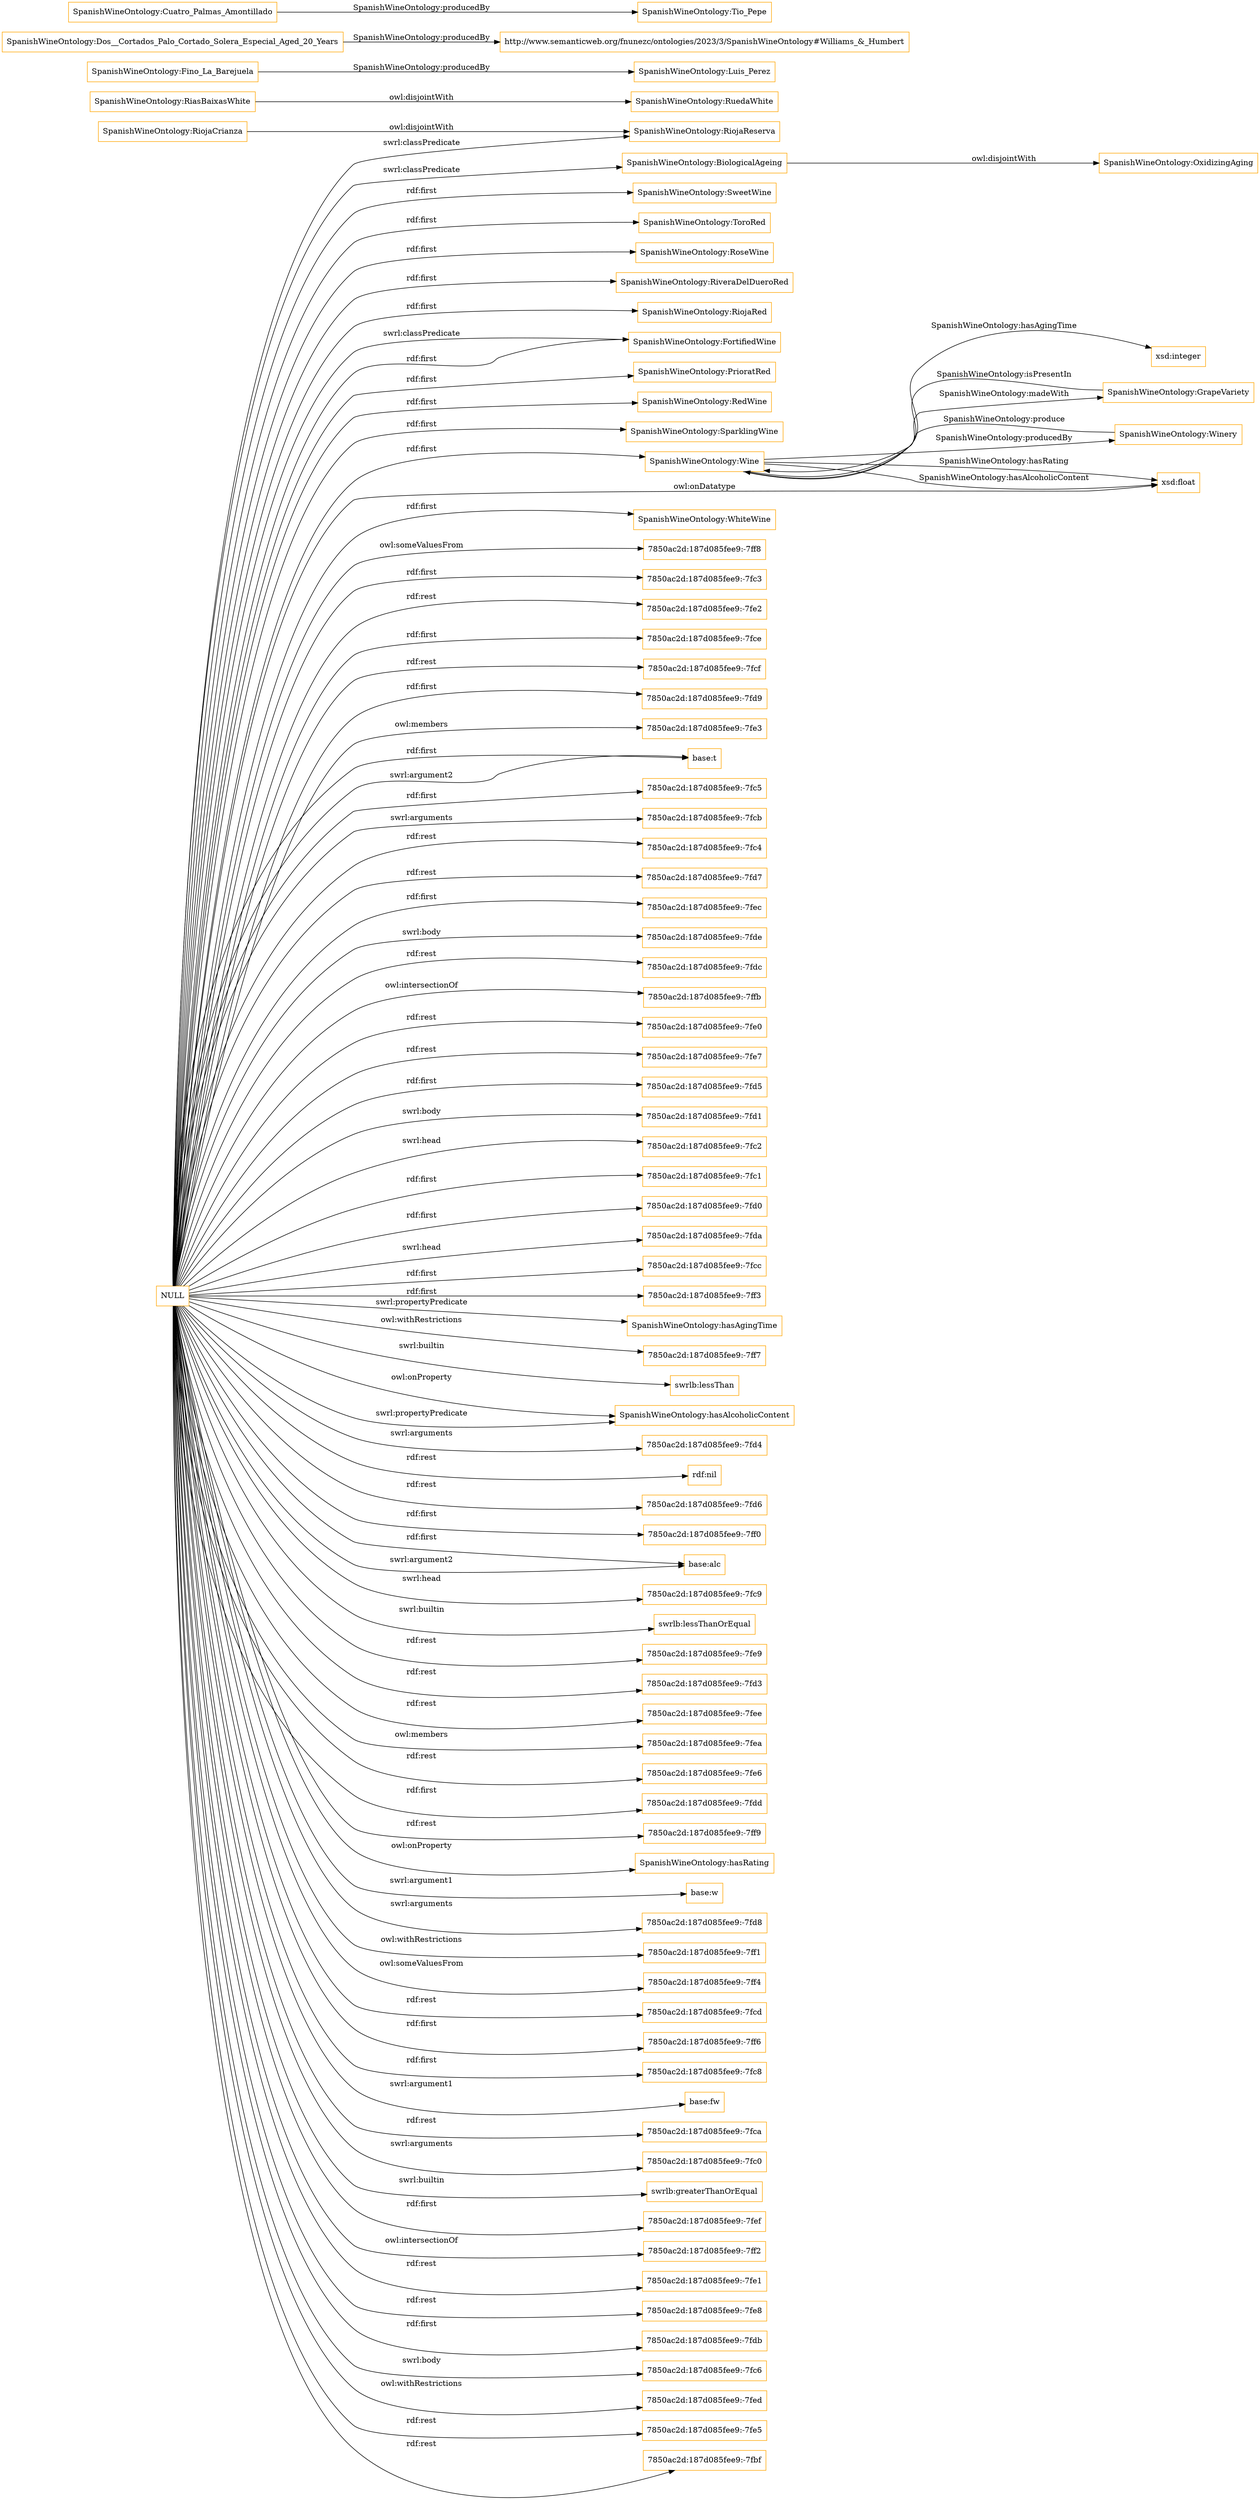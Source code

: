 digraph ar2dtool_diagram { 
rankdir=LR;
size="1501"
node [shape = rectangle, color="orange"]; "SpanishWineOntology:OxidizingAging" "SpanishWineOntology:GrapeVariety" "SpanishWineOntology:RiasBaixasWhite" "SpanishWineOntology:SweetWine" "SpanishWineOntology:ToroRed" "SpanishWineOntology:RoseWine" "SpanishWineOntology:RiveraDelDueroRed" "SpanishWineOntology:RiojaRed" "SpanishWineOntology:RuedaWhite" "SpanishWineOntology:FortifiedWine" "SpanishWineOntology:PrioratRed" "SpanishWineOntology:RedWine" "SpanishWineOntology:SparklingWine" "SpanishWineOntology:Wine" "SpanishWineOntology:RiojaCrianza" "SpanishWineOntology:WhiteWine" "SpanishWineOntology:Winery" "SpanishWineOntology:RiojaReserva" "SpanishWineOntology:BiologicalAgeing" ; /*classes style*/
	"SpanishWineOntology:BiologicalAgeing" -> "SpanishWineOntology:OxidizingAging" [ label = "owl:disjointWith" ];
	"SpanishWineOntology:Fino_La_Barejuela" -> "SpanishWineOntology:Luis_Perez" [ label = "SpanishWineOntology:producedBy" ];
	"SpanishWineOntology:RiojaCrianza" -> "SpanishWineOntology:RiojaReserva" [ label = "owl:disjointWith" ];
	"SpanishWineOntology:RiasBaixasWhite" -> "SpanishWineOntology:RuedaWhite" [ label = "owl:disjointWith" ];
	"SpanishWineOntology:Dos__Cortados_Palo_Cortado_Solera_Especial_Aged_20_Years" -> "http://www.semanticweb.org/fnunezc/ontologies/2023/3/SpanishWineOntology#Williams_&_Humbert" [ label = "SpanishWineOntology:producedBy" ];
	"SpanishWineOntology:Cuatro_Palmas_Amontillado" -> "SpanishWineOntology:Tio_Pepe" [ label = "SpanishWineOntology:producedBy" ];
	"NULL" -> "7850ac2d:187d085fee9:-7fc3" [ label = "rdf:first" ];
	"NULL" -> "7850ac2d:187d085fee9:-7fe2" [ label = "rdf:rest" ];
	"NULL" -> "SpanishWineOntology:Wine" [ label = "rdf:first" ];
	"NULL" -> "SpanishWineOntology:RoseWine" [ label = "rdf:first" ];
	"NULL" -> "7850ac2d:187d085fee9:-7fce" [ label = "rdf:first" ];
	"NULL" -> "7850ac2d:187d085fee9:-7fcf" [ label = "rdf:rest" ];
	"NULL" -> "7850ac2d:187d085fee9:-7fd9" [ label = "rdf:first" ];
	"NULL" -> "7850ac2d:187d085fee9:-7fe3" [ label = "owl:members" ];
	"NULL" -> "base:t" [ label = "rdf:first" ];
	"NULL" -> "SpanishWineOntology:FortifiedWine" [ label = "swrl:classPredicate" ];
	"NULL" -> "7850ac2d:187d085fee9:-7fc5" [ label = "rdf:first" ];
	"NULL" -> "7850ac2d:187d085fee9:-7fcb" [ label = "swrl:arguments" ];
	"NULL" -> "SpanishWineOntology:FortifiedWine" [ label = "rdf:first" ];
	"NULL" -> "7850ac2d:187d085fee9:-7fc4" [ label = "rdf:rest" ];
	"NULL" -> "7850ac2d:187d085fee9:-7fd7" [ label = "rdf:rest" ];
	"NULL" -> "7850ac2d:187d085fee9:-7fec" [ label = "rdf:first" ];
	"NULL" -> "7850ac2d:187d085fee9:-7fde" [ label = "swrl:body" ];
	"NULL" -> "7850ac2d:187d085fee9:-7fdc" [ label = "rdf:rest" ];
	"NULL" -> "7850ac2d:187d085fee9:-7ffb" [ label = "owl:intersectionOf" ];
	"NULL" -> "7850ac2d:187d085fee9:-7fe0" [ label = "rdf:rest" ];
	"NULL" -> "SpanishWineOntology:SweetWine" [ label = "rdf:first" ];
	"NULL" -> "7850ac2d:187d085fee9:-7fe7" [ label = "rdf:rest" ];
	"NULL" -> "7850ac2d:187d085fee9:-7fd5" [ label = "rdf:first" ];
	"NULL" -> "7850ac2d:187d085fee9:-7fd1" [ label = "swrl:body" ];
	"NULL" -> "7850ac2d:187d085fee9:-7fc2" [ label = "swrl:head" ];
	"NULL" -> "7850ac2d:187d085fee9:-7fc1" [ label = "rdf:first" ];
	"NULL" -> "7850ac2d:187d085fee9:-7fd0" [ label = "rdf:first" ];
	"NULL" -> "7850ac2d:187d085fee9:-7fda" [ label = "swrl:head" ];
	"NULL" -> "7850ac2d:187d085fee9:-7fcc" [ label = "rdf:first" ];
	"NULL" -> "base:t" [ label = "swrl:argument2" ];
	"NULL" -> "7850ac2d:187d085fee9:-7ff3" [ label = "rdf:first" ];
	"NULL" -> "SpanishWineOntology:hasAgingTime" [ label = "swrl:propertyPredicate" ];
	"NULL" -> "SpanishWineOntology:RedWine" [ label = "rdf:first" ];
	"NULL" -> "7850ac2d:187d085fee9:-7ff7" [ label = "owl:withRestrictions" ];
	"NULL" -> "xsd:float" [ label = "owl:onDatatype" ];
	"NULL" -> "SpanishWineOntology:SparklingWine" [ label = "rdf:first" ];
	"NULL" -> "swrlb:lessThan" [ label = "swrl:builtin" ];
	"NULL" -> "SpanishWineOntology:RiveraDelDueroRed" [ label = "rdf:first" ];
	"NULL" -> "SpanishWineOntology:hasAlcoholicContent" [ label = "owl:onProperty" ];
	"NULL" -> "SpanishWineOntology:PrioratRed" [ label = "rdf:first" ];
	"NULL" -> "7850ac2d:187d085fee9:-7fd4" [ label = "swrl:arguments" ];
	"NULL" -> "rdf:nil" [ label = "rdf:rest" ];
	"NULL" -> "7850ac2d:187d085fee9:-7fd6" [ label = "rdf:rest" ];
	"NULL" -> "7850ac2d:187d085fee9:-7ff0" [ label = "rdf:first" ];
	"NULL" -> "base:alc" [ label = "rdf:first" ];
	"NULL" -> "SpanishWineOntology:WhiteWine" [ label = "rdf:first" ];
	"NULL" -> "7850ac2d:187d085fee9:-7fc9" [ label = "swrl:head" ];
	"NULL" -> "swrlb:lessThanOrEqual" [ label = "swrl:builtin" ];
	"NULL" -> "7850ac2d:187d085fee9:-7fe9" [ label = "rdf:rest" ];
	"NULL" -> "SpanishWineOntology:RiojaReserva" [ label = "swrl:classPredicate" ];
	"NULL" -> "7850ac2d:187d085fee9:-7fd3" [ label = "rdf:rest" ];
	"NULL" -> "7850ac2d:187d085fee9:-7fee" [ label = "rdf:rest" ];
	"NULL" -> "7850ac2d:187d085fee9:-7fea" [ label = "owl:members" ];
	"NULL" -> "7850ac2d:187d085fee9:-7fe6" [ label = "rdf:rest" ];
	"NULL" -> "7850ac2d:187d085fee9:-7fdd" [ label = "rdf:first" ];
	"NULL" -> "7850ac2d:187d085fee9:-7ff9" [ label = "rdf:rest" ];
	"NULL" -> "SpanishWineOntology:hasRating" [ label = "owl:onProperty" ];
	"NULL" -> "base:w" [ label = "swrl:argument1" ];
	"NULL" -> "7850ac2d:187d085fee9:-7fd8" [ label = "swrl:arguments" ];
	"NULL" -> "7850ac2d:187d085fee9:-7ff1" [ label = "owl:withRestrictions" ];
	"NULL" -> "7850ac2d:187d085fee9:-7ff4" [ label = "owl:someValuesFrom" ];
	"NULL" -> "7850ac2d:187d085fee9:-7fcd" [ label = "rdf:rest" ];
	"NULL" -> "7850ac2d:187d085fee9:-7ff6" [ label = "rdf:first" ];
	"NULL" -> "base:alc" [ label = "swrl:argument2" ];
	"NULL" -> "SpanishWineOntology:hasAlcoholicContent" [ label = "swrl:propertyPredicate" ];
	"NULL" -> "7850ac2d:187d085fee9:-7fc8" [ label = "rdf:first" ];
	"NULL" -> "base:fw" [ label = "swrl:argument1" ];
	"NULL" -> "7850ac2d:187d085fee9:-7fca" [ label = "rdf:rest" ];
	"NULL" -> "7850ac2d:187d085fee9:-7fc0" [ label = "swrl:arguments" ];
	"NULL" -> "swrlb:greaterThanOrEqual" [ label = "swrl:builtin" ];
	"NULL" -> "7850ac2d:187d085fee9:-7fef" [ label = "rdf:first" ];
	"NULL" -> "SpanishWineOntology:ToroRed" [ label = "rdf:first" ];
	"NULL" -> "7850ac2d:187d085fee9:-7ff2" [ label = "owl:intersectionOf" ];
	"NULL" -> "SpanishWineOntology:BiologicalAgeing" [ label = "swrl:classPredicate" ];
	"NULL" -> "7850ac2d:187d085fee9:-7fe1" [ label = "rdf:rest" ];
	"NULL" -> "7850ac2d:187d085fee9:-7fe8" [ label = "rdf:rest" ];
	"NULL" -> "7850ac2d:187d085fee9:-7fdb" [ label = "rdf:first" ];
	"NULL" -> "SpanishWineOntology:RiojaRed" [ label = "rdf:first" ];
	"NULL" -> "7850ac2d:187d085fee9:-7fc6" [ label = "swrl:body" ];
	"NULL" -> "7850ac2d:187d085fee9:-7fed" [ label = "owl:withRestrictions" ];
	"NULL" -> "7850ac2d:187d085fee9:-7fe5" [ label = "rdf:rest" ];
	"NULL" -> "7850ac2d:187d085fee9:-7fbf" [ label = "rdf:rest" ];
	"NULL" -> "7850ac2d:187d085fee9:-7ff8" [ label = "owl:someValuesFrom" ];
	"SpanishWineOntology:Winery" -> "SpanishWineOntology:Wine" [ label = "SpanishWineOntology:produce" ];
	"SpanishWineOntology:Wine" -> "xsd:float" [ label = "SpanishWineOntology:hasAlcoholicContent" ];
	"SpanishWineOntology:Wine" -> "xsd:integer" [ label = "SpanishWineOntology:hasAgingTime" ];
	"SpanishWineOntology:Wine" -> "SpanishWineOntology:GrapeVariety" [ label = "SpanishWineOntology:madeWith" ];
	"SpanishWineOntology:Wine" -> "SpanishWineOntology:Winery" [ label = "SpanishWineOntology:producedBy" ];
	"SpanishWineOntology:Wine" -> "xsd:float" [ label = "SpanishWineOntology:hasRating" ];
	"SpanishWineOntology:GrapeVariety" -> "SpanishWineOntology:Wine" [ label = "SpanishWineOntology:isPresentIn" ];

}
